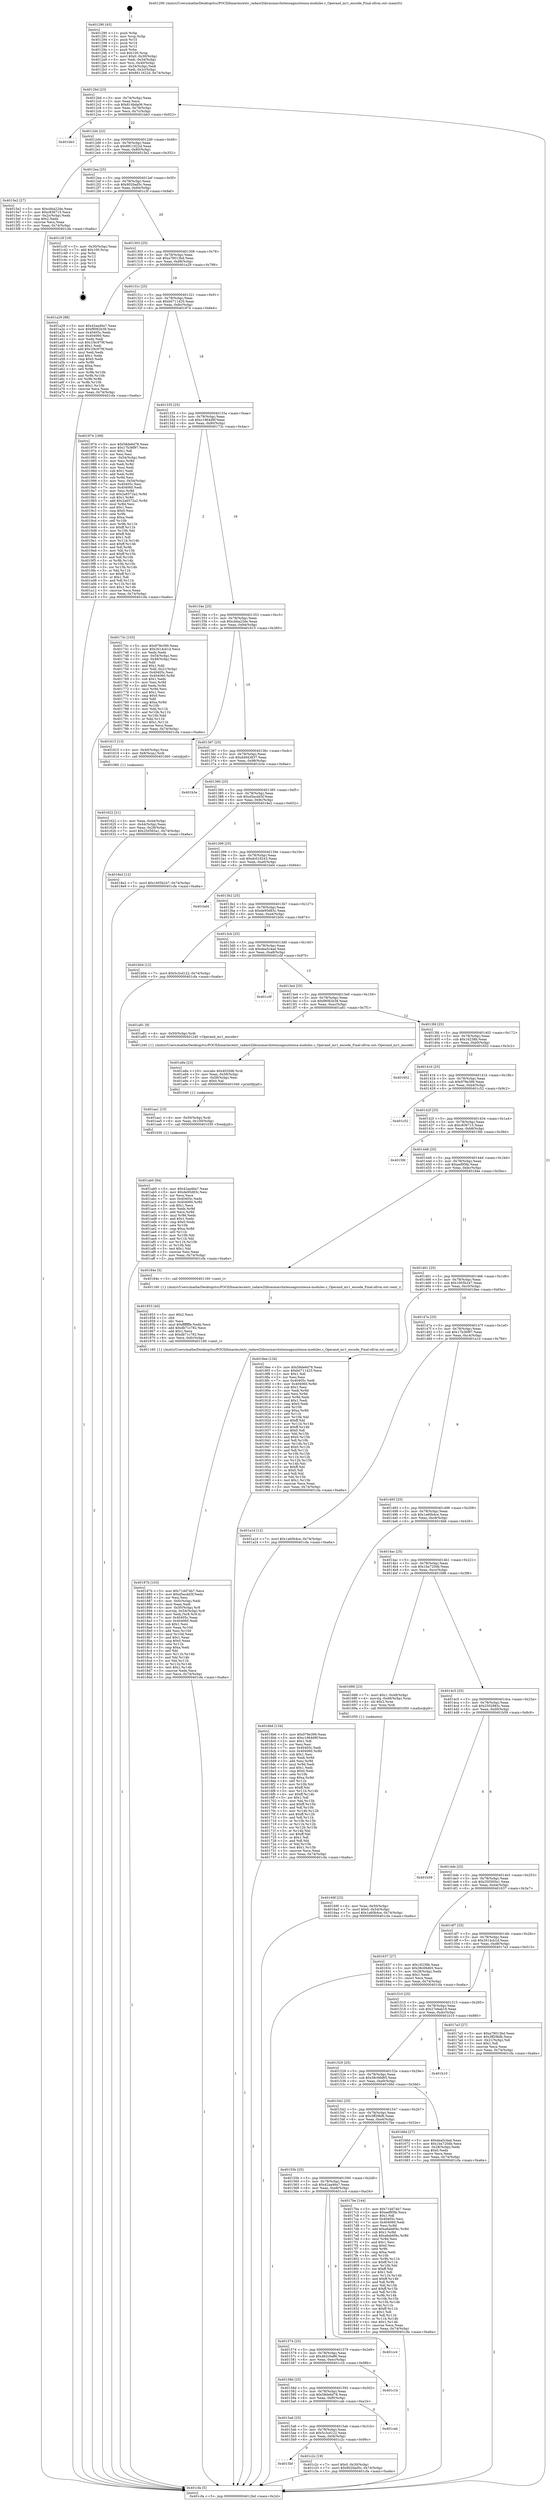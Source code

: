 digraph "0x401290" {
  label = "0x401290 (/mnt/c/Users/mathe/Desktop/tcc/POCII/binaries/extr_radare2librasmarchxtensagnuxtensa-modules.c_Operand_mr1_encode_Final-ollvm.out::main(0))"
  labelloc = "t"
  node[shape=record]

  Entry [label="",width=0.3,height=0.3,shape=circle,fillcolor=black,style=filled]
  "0x4012bd" [label="{
     0x4012bd [23]\l
     | [instrs]\l
     &nbsp;&nbsp;0x4012bd \<+3\>: mov -0x74(%rbp),%eax\l
     &nbsp;&nbsp;0x4012c0 \<+2\>: mov %eax,%ecx\l
     &nbsp;&nbsp;0x4012c2 \<+6\>: sub $0x814bda06,%ecx\l
     &nbsp;&nbsp;0x4012c8 \<+3\>: mov %eax,-0x78(%rbp)\l
     &nbsp;&nbsp;0x4012cb \<+3\>: mov %ecx,-0x7c(%rbp)\l
     &nbsp;&nbsp;0x4012ce \<+6\>: je 0000000000401bb3 \<main+0x923\>\l
  }"]
  "0x401bb3" [label="{
     0x401bb3\l
  }", style=dashed]
  "0x4012d4" [label="{
     0x4012d4 [22]\l
     | [instrs]\l
     &nbsp;&nbsp;0x4012d4 \<+5\>: jmp 00000000004012d9 \<main+0x49\>\l
     &nbsp;&nbsp;0x4012d9 \<+3\>: mov -0x78(%rbp),%eax\l
     &nbsp;&nbsp;0x4012dc \<+5\>: sub $0x8811622d,%eax\l
     &nbsp;&nbsp;0x4012e1 \<+3\>: mov %eax,-0x80(%rbp)\l
     &nbsp;&nbsp;0x4012e4 \<+6\>: je 00000000004015e2 \<main+0x352\>\l
  }"]
  Exit [label="",width=0.3,height=0.3,shape=circle,fillcolor=black,style=filled,peripheries=2]
  "0x4015e2" [label="{
     0x4015e2 [27]\l
     | [instrs]\l
     &nbsp;&nbsp;0x4015e2 \<+5\>: mov $0xcbba22de,%eax\l
     &nbsp;&nbsp;0x4015e7 \<+5\>: mov $0xc836715,%ecx\l
     &nbsp;&nbsp;0x4015ec \<+3\>: mov -0x2c(%rbp),%edx\l
     &nbsp;&nbsp;0x4015ef \<+3\>: cmp $0x2,%edx\l
     &nbsp;&nbsp;0x4015f2 \<+3\>: cmovne %ecx,%eax\l
     &nbsp;&nbsp;0x4015f5 \<+3\>: mov %eax,-0x74(%rbp)\l
     &nbsp;&nbsp;0x4015f8 \<+5\>: jmp 0000000000401cfa \<main+0xa6a\>\l
  }"]
  "0x4012ea" [label="{
     0x4012ea [25]\l
     | [instrs]\l
     &nbsp;&nbsp;0x4012ea \<+5\>: jmp 00000000004012ef \<main+0x5f\>\l
     &nbsp;&nbsp;0x4012ef \<+3\>: mov -0x78(%rbp),%eax\l
     &nbsp;&nbsp;0x4012f2 \<+5\>: sub $0x9020ad5c,%eax\l
     &nbsp;&nbsp;0x4012f7 \<+6\>: mov %eax,-0x84(%rbp)\l
     &nbsp;&nbsp;0x4012fd \<+6\>: je 0000000000401c3f \<main+0x9af\>\l
  }"]
  "0x401cfa" [label="{
     0x401cfa [5]\l
     | [instrs]\l
     &nbsp;&nbsp;0x401cfa \<+5\>: jmp 00000000004012bd \<main+0x2d\>\l
  }"]
  "0x401290" [label="{
     0x401290 [45]\l
     | [instrs]\l
     &nbsp;&nbsp;0x401290 \<+1\>: push %rbp\l
     &nbsp;&nbsp;0x401291 \<+3\>: mov %rsp,%rbp\l
     &nbsp;&nbsp;0x401294 \<+2\>: push %r15\l
     &nbsp;&nbsp;0x401296 \<+2\>: push %r14\l
     &nbsp;&nbsp;0x401298 \<+2\>: push %r12\l
     &nbsp;&nbsp;0x40129a \<+1\>: push %rbx\l
     &nbsp;&nbsp;0x40129b \<+7\>: sub $0x100,%rsp\l
     &nbsp;&nbsp;0x4012a2 \<+7\>: movl $0x0,-0x30(%rbp)\l
     &nbsp;&nbsp;0x4012a9 \<+3\>: mov %edi,-0x34(%rbp)\l
     &nbsp;&nbsp;0x4012ac \<+4\>: mov %rsi,-0x40(%rbp)\l
     &nbsp;&nbsp;0x4012b0 \<+3\>: mov -0x34(%rbp),%edi\l
     &nbsp;&nbsp;0x4012b3 \<+3\>: mov %edi,-0x2c(%rbp)\l
     &nbsp;&nbsp;0x4012b6 \<+7\>: movl $0x8811622d,-0x74(%rbp)\l
  }"]
  "0x4015bf" [label="{
     0x4015bf\l
  }", style=dashed]
  "0x401c3f" [label="{
     0x401c3f [19]\l
     | [instrs]\l
     &nbsp;&nbsp;0x401c3f \<+3\>: mov -0x30(%rbp),%eax\l
     &nbsp;&nbsp;0x401c42 \<+7\>: add $0x100,%rsp\l
     &nbsp;&nbsp;0x401c49 \<+1\>: pop %rbx\l
     &nbsp;&nbsp;0x401c4a \<+2\>: pop %r12\l
     &nbsp;&nbsp;0x401c4c \<+2\>: pop %r14\l
     &nbsp;&nbsp;0x401c4e \<+2\>: pop %r15\l
     &nbsp;&nbsp;0x401c50 \<+1\>: pop %rbp\l
     &nbsp;&nbsp;0x401c51 \<+1\>: ret\l
  }"]
  "0x401303" [label="{
     0x401303 [25]\l
     | [instrs]\l
     &nbsp;&nbsp;0x401303 \<+5\>: jmp 0000000000401308 \<main+0x78\>\l
     &nbsp;&nbsp;0x401308 \<+3\>: mov -0x78(%rbp),%eax\l
     &nbsp;&nbsp;0x40130b \<+5\>: sub $0xa79013bd,%eax\l
     &nbsp;&nbsp;0x401310 \<+6\>: mov %eax,-0x88(%rbp)\l
     &nbsp;&nbsp;0x401316 \<+6\>: je 0000000000401a29 \<main+0x799\>\l
  }"]
  "0x401c2c" [label="{
     0x401c2c [19]\l
     | [instrs]\l
     &nbsp;&nbsp;0x401c2c \<+7\>: movl $0x0,-0x30(%rbp)\l
     &nbsp;&nbsp;0x401c33 \<+7\>: movl $0x9020ad5c,-0x74(%rbp)\l
     &nbsp;&nbsp;0x401c3a \<+5\>: jmp 0000000000401cfa \<main+0xa6a\>\l
  }"]
  "0x401a29" [label="{
     0x401a29 [88]\l
     | [instrs]\l
     &nbsp;&nbsp;0x401a29 \<+5\>: mov $0x42aa46a7,%eax\l
     &nbsp;&nbsp;0x401a2e \<+5\>: mov $0xf9082b38,%ecx\l
     &nbsp;&nbsp;0x401a33 \<+7\>: mov 0x40405c,%edx\l
     &nbsp;&nbsp;0x401a3a \<+7\>: mov 0x404060,%esi\l
     &nbsp;&nbsp;0x401a41 \<+2\>: mov %edx,%edi\l
     &nbsp;&nbsp;0x401a43 \<+6\>: sub $0x1f4c979f,%edi\l
     &nbsp;&nbsp;0x401a49 \<+3\>: sub $0x1,%edi\l
     &nbsp;&nbsp;0x401a4c \<+6\>: add $0x1f4c979f,%edi\l
     &nbsp;&nbsp;0x401a52 \<+3\>: imul %edi,%edx\l
     &nbsp;&nbsp;0x401a55 \<+3\>: and $0x1,%edx\l
     &nbsp;&nbsp;0x401a58 \<+3\>: cmp $0x0,%edx\l
     &nbsp;&nbsp;0x401a5b \<+4\>: sete %r8b\l
     &nbsp;&nbsp;0x401a5f \<+3\>: cmp $0xa,%esi\l
     &nbsp;&nbsp;0x401a62 \<+4\>: setl %r9b\l
     &nbsp;&nbsp;0x401a66 \<+3\>: mov %r8b,%r10b\l
     &nbsp;&nbsp;0x401a69 \<+3\>: and %r9b,%r10b\l
     &nbsp;&nbsp;0x401a6c \<+3\>: xor %r9b,%r8b\l
     &nbsp;&nbsp;0x401a6f \<+3\>: or %r8b,%r10b\l
     &nbsp;&nbsp;0x401a72 \<+4\>: test $0x1,%r10b\l
     &nbsp;&nbsp;0x401a76 \<+3\>: cmovne %ecx,%eax\l
     &nbsp;&nbsp;0x401a79 \<+3\>: mov %eax,-0x74(%rbp)\l
     &nbsp;&nbsp;0x401a7c \<+5\>: jmp 0000000000401cfa \<main+0xa6a\>\l
  }"]
  "0x40131c" [label="{
     0x40131c [25]\l
     | [instrs]\l
     &nbsp;&nbsp;0x40131c \<+5\>: jmp 0000000000401321 \<main+0x91\>\l
     &nbsp;&nbsp;0x401321 \<+3\>: mov -0x78(%rbp),%eax\l
     &nbsp;&nbsp;0x401324 \<+5\>: sub $0xb0711425,%eax\l
     &nbsp;&nbsp;0x401329 \<+6\>: mov %eax,-0x8c(%rbp)\l
     &nbsp;&nbsp;0x40132f \<+6\>: je 0000000000401974 \<main+0x6e4\>\l
  }"]
  "0x4015a6" [label="{
     0x4015a6 [25]\l
     | [instrs]\l
     &nbsp;&nbsp;0x4015a6 \<+5\>: jmp 00000000004015ab \<main+0x31b\>\l
     &nbsp;&nbsp;0x4015ab \<+3\>: mov -0x78(%rbp),%eax\l
     &nbsp;&nbsp;0x4015ae \<+5\>: sub $0x5c3cd122,%eax\l
     &nbsp;&nbsp;0x4015b3 \<+6\>: mov %eax,-0xf4(%rbp)\l
     &nbsp;&nbsp;0x4015b9 \<+6\>: je 0000000000401c2c \<main+0x99c\>\l
  }"]
  "0x401974" [label="{
     0x401974 [169]\l
     | [instrs]\l
     &nbsp;&nbsp;0x401974 \<+5\>: mov $0x58de6d78,%eax\l
     &nbsp;&nbsp;0x401979 \<+5\>: mov $0x17b36f97,%ecx\l
     &nbsp;&nbsp;0x40197e \<+2\>: mov $0x1,%dl\l
     &nbsp;&nbsp;0x401980 \<+2\>: xor %esi,%esi\l
     &nbsp;&nbsp;0x401982 \<+3\>: mov -0x54(%rbp),%edi\l
     &nbsp;&nbsp;0x401985 \<+3\>: mov %esi,%r8d\l
     &nbsp;&nbsp;0x401988 \<+3\>: sub %edi,%r8d\l
     &nbsp;&nbsp;0x40198b \<+2\>: mov %esi,%edi\l
     &nbsp;&nbsp;0x40198d \<+3\>: sub $0x1,%edi\l
     &nbsp;&nbsp;0x401990 \<+3\>: add %edi,%r8d\l
     &nbsp;&nbsp;0x401993 \<+3\>: sub %r8d,%esi\l
     &nbsp;&nbsp;0x401996 \<+3\>: mov %esi,-0x54(%rbp)\l
     &nbsp;&nbsp;0x401999 \<+7\>: mov 0x40405c,%esi\l
     &nbsp;&nbsp;0x4019a0 \<+7\>: mov 0x404060,%edi\l
     &nbsp;&nbsp;0x4019a7 \<+3\>: mov %esi,%r8d\l
     &nbsp;&nbsp;0x4019aa \<+7\>: sub $0x2a6572a2,%r8d\l
     &nbsp;&nbsp;0x4019b1 \<+4\>: sub $0x1,%r8d\l
     &nbsp;&nbsp;0x4019b5 \<+7\>: add $0x2a6572a2,%r8d\l
     &nbsp;&nbsp;0x4019bc \<+4\>: imul %r8d,%esi\l
     &nbsp;&nbsp;0x4019c0 \<+3\>: and $0x1,%esi\l
     &nbsp;&nbsp;0x4019c3 \<+3\>: cmp $0x0,%esi\l
     &nbsp;&nbsp;0x4019c6 \<+4\>: sete %r9b\l
     &nbsp;&nbsp;0x4019ca \<+3\>: cmp $0xa,%edi\l
     &nbsp;&nbsp;0x4019cd \<+4\>: setl %r10b\l
     &nbsp;&nbsp;0x4019d1 \<+3\>: mov %r9b,%r11b\l
     &nbsp;&nbsp;0x4019d4 \<+4\>: xor $0xff,%r11b\l
     &nbsp;&nbsp;0x4019d8 \<+3\>: mov %r10b,%bl\l
     &nbsp;&nbsp;0x4019db \<+3\>: xor $0xff,%bl\l
     &nbsp;&nbsp;0x4019de \<+3\>: xor $0x1,%dl\l
     &nbsp;&nbsp;0x4019e1 \<+3\>: mov %r11b,%r14b\l
     &nbsp;&nbsp;0x4019e4 \<+4\>: and $0xff,%r14b\l
     &nbsp;&nbsp;0x4019e8 \<+3\>: and %dl,%r9b\l
     &nbsp;&nbsp;0x4019eb \<+3\>: mov %bl,%r15b\l
     &nbsp;&nbsp;0x4019ee \<+4\>: and $0xff,%r15b\l
     &nbsp;&nbsp;0x4019f2 \<+3\>: and %dl,%r10b\l
     &nbsp;&nbsp;0x4019f5 \<+3\>: or %r9b,%r14b\l
     &nbsp;&nbsp;0x4019f8 \<+3\>: or %r10b,%r15b\l
     &nbsp;&nbsp;0x4019fb \<+3\>: xor %r15b,%r14b\l
     &nbsp;&nbsp;0x4019fe \<+3\>: or %bl,%r11b\l
     &nbsp;&nbsp;0x401a01 \<+4\>: xor $0xff,%r11b\l
     &nbsp;&nbsp;0x401a05 \<+3\>: or $0x1,%dl\l
     &nbsp;&nbsp;0x401a08 \<+3\>: and %dl,%r11b\l
     &nbsp;&nbsp;0x401a0b \<+3\>: or %r11b,%r14b\l
     &nbsp;&nbsp;0x401a0e \<+4\>: test $0x1,%r14b\l
     &nbsp;&nbsp;0x401a12 \<+3\>: cmovne %ecx,%eax\l
     &nbsp;&nbsp;0x401a15 \<+3\>: mov %eax,-0x74(%rbp)\l
     &nbsp;&nbsp;0x401a18 \<+5\>: jmp 0000000000401cfa \<main+0xa6a\>\l
  }"]
  "0x401335" [label="{
     0x401335 [25]\l
     | [instrs]\l
     &nbsp;&nbsp;0x401335 \<+5\>: jmp 000000000040133a \<main+0xaa\>\l
     &nbsp;&nbsp;0x40133a \<+3\>: mov -0x78(%rbp),%eax\l
     &nbsp;&nbsp;0x40133d \<+5\>: sub $0xc1964d9f,%eax\l
     &nbsp;&nbsp;0x401342 \<+6\>: mov %eax,-0x90(%rbp)\l
     &nbsp;&nbsp;0x401348 \<+6\>: je 000000000040173c \<main+0x4ac\>\l
  }"]
  "0x401cab" [label="{
     0x401cab\l
  }", style=dashed]
  "0x40173c" [label="{
     0x40173c [103]\l
     | [instrs]\l
     &nbsp;&nbsp;0x40173c \<+5\>: mov $0x978e399,%eax\l
     &nbsp;&nbsp;0x401741 \<+5\>: mov $0x2614cb1d,%ecx\l
     &nbsp;&nbsp;0x401746 \<+2\>: xor %edx,%edx\l
     &nbsp;&nbsp;0x401748 \<+3\>: mov -0x54(%rbp),%esi\l
     &nbsp;&nbsp;0x40174b \<+3\>: cmp -0x48(%rbp),%esi\l
     &nbsp;&nbsp;0x40174e \<+4\>: setl %dil\l
     &nbsp;&nbsp;0x401752 \<+4\>: and $0x1,%dil\l
     &nbsp;&nbsp;0x401756 \<+4\>: mov %dil,-0x21(%rbp)\l
     &nbsp;&nbsp;0x40175a \<+7\>: mov 0x40405c,%esi\l
     &nbsp;&nbsp;0x401761 \<+8\>: mov 0x404060,%r8d\l
     &nbsp;&nbsp;0x401769 \<+3\>: sub $0x1,%edx\l
     &nbsp;&nbsp;0x40176c \<+3\>: mov %esi,%r9d\l
     &nbsp;&nbsp;0x40176f \<+3\>: add %edx,%r9d\l
     &nbsp;&nbsp;0x401772 \<+4\>: imul %r9d,%esi\l
     &nbsp;&nbsp;0x401776 \<+3\>: and $0x1,%esi\l
     &nbsp;&nbsp;0x401779 \<+3\>: cmp $0x0,%esi\l
     &nbsp;&nbsp;0x40177c \<+4\>: sete %dil\l
     &nbsp;&nbsp;0x401780 \<+4\>: cmp $0xa,%r8d\l
     &nbsp;&nbsp;0x401784 \<+4\>: setl %r10b\l
     &nbsp;&nbsp;0x401788 \<+3\>: mov %dil,%r11b\l
     &nbsp;&nbsp;0x40178b \<+3\>: and %r10b,%r11b\l
     &nbsp;&nbsp;0x40178e \<+3\>: xor %r10b,%dil\l
     &nbsp;&nbsp;0x401791 \<+3\>: or %dil,%r11b\l
     &nbsp;&nbsp;0x401794 \<+4\>: test $0x1,%r11b\l
     &nbsp;&nbsp;0x401798 \<+3\>: cmovne %ecx,%eax\l
     &nbsp;&nbsp;0x40179b \<+3\>: mov %eax,-0x74(%rbp)\l
     &nbsp;&nbsp;0x40179e \<+5\>: jmp 0000000000401cfa \<main+0xa6a\>\l
  }"]
  "0x40134e" [label="{
     0x40134e [25]\l
     | [instrs]\l
     &nbsp;&nbsp;0x40134e \<+5\>: jmp 0000000000401353 \<main+0xc3\>\l
     &nbsp;&nbsp;0x401353 \<+3\>: mov -0x78(%rbp),%eax\l
     &nbsp;&nbsp;0x401356 \<+5\>: sub $0xcbba22de,%eax\l
     &nbsp;&nbsp;0x40135b \<+6\>: mov %eax,-0x94(%rbp)\l
     &nbsp;&nbsp;0x401361 \<+6\>: je 0000000000401615 \<main+0x385\>\l
  }"]
  "0x40158d" [label="{
     0x40158d [25]\l
     | [instrs]\l
     &nbsp;&nbsp;0x40158d \<+5\>: jmp 0000000000401592 \<main+0x302\>\l
     &nbsp;&nbsp;0x401592 \<+3\>: mov -0x78(%rbp),%eax\l
     &nbsp;&nbsp;0x401595 \<+5\>: sub $0x58de6d78,%eax\l
     &nbsp;&nbsp;0x40159a \<+6\>: mov %eax,-0xf0(%rbp)\l
     &nbsp;&nbsp;0x4015a0 \<+6\>: je 0000000000401cab \<main+0xa1b\>\l
  }"]
  "0x401615" [label="{
     0x401615 [13]\l
     | [instrs]\l
     &nbsp;&nbsp;0x401615 \<+4\>: mov -0x40(%rbp),%rax\l
     &nbsp;&nbsp;0x401619 \<+4\>: mov 0x8(%rax),%rdi\l
     &nbsp;&nbsp;0x40161d \<+5\>: call 0000000000401060 \<atoi@plt\>\l
     | [calls]\l
     &nbsp;&nbsp;0x401060 \{1\} (unknown)\l
  }"]
  "0x401367" [label="{
     0x401367 [25]\l
     | [instrs]\l
     &nbsp;&nbsp;0x401367 \<+5\>: jmp 000000000040136c \<main+0xdc\>\l
     &nbsp;&nbsp;0x40136c \<+3\>: mov -0x78(%rbp),%eax\l
     &nbsp;&nbsp;0x40136f \<+5\>: sub $0xd4943837,%eax\l
     &nbsp;&nbsp;0x401374 \<+6\>: mov %eax,-0x98(%rbp)\l
     &nbsp;&nbsp;0x40137a \<+6\>: je 0000000000401b3e \<main+0x8ae\>\l
  }"]
  "0x401622" [label="{
     0x401622 [21]\l
     | [instrs]\l
     &nbsp;&nbsp;0x401622 \<+3\>: mov %eax,-0x44(%rbp)\l
     &nbsp;&nbsp;0x401625 \<+3\>: mov -0x44(%rbp),%eax\l
     &nbsp;&nbsp;0x401628 \<+3\>: mov %eax,-0x28(%rbp)\l
     &nbsp;&nbsp;0x40162b \<+7\>: movl $0x250565a1,-0x74(%rbp)\l
     &nbsp;&nbsp;0x401632 \<+5\>: jmp 0000000000401cfa \<main+0xa6a\>\l
  }"]
  "0x401c1b" [label="{
     0x401c1b\l
  }", style=dashed]
  "0x401b3e" [label="{
     0x401b3e\l
  }", style=dashed]
  "0x401380" [label="{
     0x401380 [25]\l
     | [instrs]\l
     &nbsp;&nbsp;0x401380 \<+5\>: jmp 0000000000401385 \<main+0xf5\>\l
     &nbsp;&nbsp;0x401385 \<+3\>: mov -0x78(%rbp),%eax\l
     &nbsp;&nbsp;0x401388 \<+5\>: sub $0xd5acdd3f,%eax\l
     &nbsp;&nbsp;0x40138d \<+6\>: mov %eax,-0x9c(%rbp)\l
     &nbsp;&nbsp;0x401393 \<+6\>: je 00000000004018e2 \<main+0x652\>\l
  }"]
  "0x401574" [label="{
     0x401574 [25]\l
     | [instrs]\l
     &nbsp;&nbsp;0x401574 \<+5\>: jmp 0000000000401579 \<main+0x2e9\>\l
     &nbsp;&nbsp;0x401579 \<+3\>: mov -0x78(%rbp),%eax\l
     &nbsp;&nbsp;0x40157c \<+5\>: sub $0x462c0a86,%eax\l
     &nbsp;&nbsp;0x401581 \<+6\>: mov %eax,-0xec(%rbp)\l
     &nbsp;&nbsp;0x401587 \<+6\>: je 0000000000401c1b \<main+0x98b\>\l
  }"]
  "0x4018e2" [label="{
     0x4018e2 [12]\l
     | [instrs]\l
     &nbsp;&nbsp;0x4018e2 \<+7\>: movl $0x1605b247,-0x74(%rbp)\l
     &nbsp;&nbsp;0x4018e9 \<+5\>: jmp 0000000000401cfa \<main+0xa6a\>\l
  }"]
  "0x401399" [label="{
     0x401399 [25]\l
     | [instrs]\l
     &nbsp;&nbsp;0x401399 \<+5\>: jmp 000000000040139e \<main+0x10e\>\l
     &nbsp;&nbsp;0x40139e \<+3\>: mov -0x78(%rbp),%eax\l
     &nbsp;&nbsp;0x4013a1 \<+5\>: sub $0xdc018243,%eax\l
     &nbsp;&nbsp;0x4013a6 \<+6\>: mov %eax,-0xa0(%rbp)\l
     &nbsp;&nbsp;0x4013ac \<+6\>: je 0000000000401bd4 \<main+0x944\>\l
  }"]
  "0x401cc4" [label="{
     0x401cc4\l
  }", style=dashed]
  "0x401bd4" [label="{
     0x401bd4\l
  }", style=dashed]
  "0x4013b2" [label="{
     0x4013b2 [25]\l
     | [instrs]\l
     &nbsp;&nbsp;0x4013b2 \<+5\>: jmp 00000000004013b7 \<main+0x127\>\l
     &nbsp;&nbsp;0x4013b7 \<+3\>: mov -0x78(%rbp),%eax\l
     &nbsp;&nbsp;0x4013ba \<+5\>: sub $0xde95d83c,%eax\l
     &nbsp;&nbsp;0x4013bf \<+6\>: mov %eax,-0xa4(%rbp)\l
     &nbsp;&nbsp;0x4013c5 \<+6\>: je 0000000000401b04 \<main+0x874\>\l
  }"]
  "0x401ab0" [label="{
     0x401ab0 [84]\l
     | [instrs]\l
     &nbsp;&nbsp;0x401ab0 \<+5\>: mov $0x42aa46a7,%eax\l
     &nbsp;&nbsp;0x401ab5 \<+5\>: mov $0xde95d83c,%esi\l
     &nbsp;&nbsp;0x401aba \<+2\>: xor %ecx,%ecx\l
     &nbsp;&nbsp;0x401abc \<+7\>: mov 0x40405c,%edx\l
     &nbsp;&nbsp;0x401ac3 \<+8\>: mov 0x404060,%r8d\l
     &nbsp;&nbsp;0x401acb \<+3\>: sub $0x1,%ecx\l
     &nbsp;&nbsp;0x401ace \<+3\>: mov %edx,%r9d\l
     &nbsp;&nbsp;0x401ad1 \<+3\>: add %ecx,%r9d\l
     &nbsp;&nbsp;0x401ad4 \<+4\>: imul %r9d,%edx\l
     &nbsp;&nbsp;0x401ad8 \<+3\>: and $0x1,%edx\l
     &nbsp;&nbsp;0x401adb \<+3\>: cmp $0x0,%edx\l
     &nbsp;&nbsp;0x401ade \<+4\>: sete %r10b\l
     &nbsp;&nbsp;0x401ae2 \<+4\>: cmp $0xa,%r8d\l
     &nbsp;&nbsp;0x401ae6 \<+4\>: setl %r11b\l
     &nbsp;&nbsp;0x401aea \<+3\>: mov %r10b,%bl\l
     &nbsp;&nbsp;0x401aed \<+3\>: and %r11b,%bl\l
     &nbsp;&nbsp;0x401af0 \<+3\>: xor %r11b,%r10b\l
     &nbsp;&nbsp;0x401af3 \<+3\>: or %r10b,%bl\l
     &nbsp;&nbsp;0x401af6 \<+3\>: test $0x1,%bl\l
     &nbsp;&nbsp;0x401af9 \<+3\>: cmovne %esi,%eax\l
     &nbsp;&nbsp;0x401afc \<+3\>: mov %eax,-0x74(%rbp)\l
     &nbsp;&nbsp;0x401aff \<+5\>: jmp 0000000000401cfa \<main+0xa6a\>\l
  }"]
  "0x401b04" [label="{
     0x401b04 [12]\l
     | [instrs]\l
     &nbsp;&nbsp;0x401b04 \<+7\>: movl $0x5c3cd122,-0x74(%rbp)\l
     &nbsp;&nbsp;0x401b0b \<+5\>: jmp 0000000000401cfa \<main+0xa6a\>\l
  }"]
  "0x4013cb" [label="{
     0x4013cb [25]\l
     | [instrs]\l
     &nbsp;&nbsp;0x4013cb \<+5\>: jmp 00000000004013d0 \<main+0x140\>\l
     &nbsp;&nbsp;0x4013d0 \<+3\>: mov -0x78(%rbp),%eax\l
     &nbsp;&nbsp;0x4013d3 \<+5\>: sub $0xdea5c4ad,%eax\l
     &nbsp;&nbsp;0x4013d8 \<+6\>: mov %eax,-0xa8(%rbp)\l
     &nbsp;&nbsp;0x4013de \<+6\>: je 0000000000401c0f \<main+0x97f\>\l
  }"]
  "0x401aa1" [label="{
     0x401aa1 [15]\l
     | [instrs]\l
     &nbsp;&nbsp;0x401aa1 \<+4\>: mov -0x50(%rbp),%rdi\l
     &nbsp;&nbsp;0x401aa5 \<+6\>: mov %eax,-0x100(%rbp)\l
     &nbsp;&nbsp;0x401aab \<+5\>: call 0000000000401030 \<free@plt\>\l
     | [calls]\l
     &nbsp;&nbsp;0x401030 \{1\} (unknown)\l
  }"]
  "0x401c0f" [label="{
     0x401c0f\l
  }", style=dashed]
  "0x4013e4" [label="{
     0x4013e4 [25]\l
     | [instrs]\l
     &nbsp;&nbsp;0x4013e4 \<+5\>: jmp 00000000004013e9 \<main+0x159\>\l
     &nbsp;&nbsp;0x4013e9 \<+3\>: mov -0x78(%rbp),%eax\l
     &nbsp;&nbsp;0x4013ec \<+5\>: sub $0xf9082b38,%eax\l
     &nbsp;&nbsp;0x4013f1 \<+6\>: mov %eax,-0xac(%rbp)\l
     &nbsp;&nbsp;0x4013f7 \<+6\>: je 0000000000401a81 \<main+0x7f1\>\l
  }"]
  "0x401a8a" [label="{
     0x401a8a [23]\l
     | [instrs]\l
     &nbsp;&nbsp;0x401a8a \<+10\>: movabs $0x4020d6,%rdi\l
     &nbsp;&nbsp;0x401a94 \<+3\>: mov %eax,-0x58(%rbp)\l
     &nbsp;&nbsp;0x401a97 \<+3\>: mov -0x58(%rbp),%esi\l
     &nbsp;&nbsp;0x401a9a \<+2\>: mov $0x0,%al\l
     &nbsp;&nbsp;0x401a9c \<+5\>: call 0000000000401040 \<printf@plt\>\l
     | [calls]\l
     &nbsp;&nbsp;0x401040 \{1\} (unknown)\l
  }"]
  "0x401a81" [label="{
     0x401a81 [9]\l
     | [instrs]\l
     &nbsp;&nbsp;0x401a81 \<+4\>: mov -0x50(%rbp),%rdi\l
     &nbsp;&nbsp;0x401a85 \<+5\>: call 0000000000401240 \<Operand_mr1_encode\>\l
     | [calls]\l
     &nbsp;&nbsp;0x401240 \{1\} (/mnt/c/Users/mathe/Desktop/tcc/POCII/binaries/extr_radare2librasmarchxtensagnuxtensa-modules.c_Operand_mr1_encode_Final-ollvm.out::Operand_mr1_encode)\l
  }"]
  "0x4013fd" [label="{
     0x4013fd [25]\l
     | [instrs]\l
     &nbsp;&nbsp;0x4013fd \<+5\>: jmp 0000000000401402 \<main+0x172\>\l
     &nbsp;&nbsp;0x401402 \<+3\>: mov -0x78(%rbp),%eax\l
     &nbsp;&nbsp;0x401405 \<+5\>: sub $0x16238b,%eax\l
     &nbsp;&nbsp;0x40140a \<+6\>: mov %eax,-0xb0(%rbp)\l
     &nbsp;&nbsp;0x401410 \<+6\>: je 0000000000401652 \<main+0x3c2\>\l
  }"]
  "0x40187b" [label="{
     0x40187b [103]\l
     | [instrs]\l
     &nbsp;&nbsp;0x40187b \<+5\>: mov $0x71dd74b7,%ecx\l
     &nbsp;&nbsp;0x401880 \<+5\>: mov $0xd5acdd3f,%edx\l
     &nbsp;&nbsp;0x401885 \<+2\>: xor %esi,%esi\l
     &nbsp;&nbsp;0x401887 \<+6\>: mov -0xfc(%rbp),%edi\l
     &nbsp;&nbsp;0x40188d \<+3\>: imul %eax,%edi\l
     &nbsp;&nbsp;0x401890 \<+4\>: mov -0x50(%rbp),%r8\l
     &nbsp;&nbsp;0x401894 \<+4\>: movslq -0x54(%rbp),%r9\l
     &nbsp;&nbsp;0x401898 \<+4\>: mov %edi,(%r8,%r9,4)\l
     &nbsp;&nbsp;0x40189c \<+7\>: mov 0x40405c,%eax\l
     &nbsp;&nbsp;0x4018a3 \<+7\>: mov 0x404060,%edi\l
     &nbsp;&nbsp;0x4018aa \<+3\>: sub $0x1,%esi\l
     &nbsp;&nbsp;0x4018ad \<+3\>: mov %eax,%r10d\l
     &nbsp;&nbsp;0x4018b0 \<+3\>: add %esi,%r10d\l
     &nbsp;&nbsp;0x4018b3 \<+4\>: imul %r10d,%eax\l
     &nbsp;&nbsp;0x4018b7 \<+3\>: and $0x1,%eax\l
     &nbsp;&nbsp;0x4018ba \<+3\>: cmp $0x0,%eax\l
     &nbsp;&nbsp;0x4018bd \<+4\>: sete %r11b\l
     &nbsp;&nbsp;0x4018c1 \<+3\>: cmp $0xa,%edi\l
     &nbsp;&nbsp;0x4018c4 \<+3\>: setl %bl\l
     &nbsp;&nbsp;0x4018c7 \<+3\>: mov %r11b,%r14b\l
     &nbsp;&nbsp;0x4018ca \<+3\>: and %bl,%r14b\l
     &nbsp;&nbsp;0x4018cd \<+3\>: xor %bl,%r11b\l
     &nbsp;&nbsp;0x4018d0 \<+3\>: or %r11b,%r14b\l
     &nbsp;&nbsp;0x4018d3 \<+4\>: test $0x1,%r14b\l
     &nbsp;&nbsp;0x4018d7 \<+3\>: cmovne %edx,%ecx\l
     &nbsp;&nbsp;0x4018da \<+3\>: mov %ecx,-0x74(%rbp)\l
     &nbsp;&nbsp;0x4018dd \<+5\>: jmp 0000000000401cfa \<main+0xa6a\>\l
  }"]
  "0x401652" [label="{
     0x401652\l
  }", style=dashed]
  "0x401416" [label="{
     0x401416 [25]\l
     | [instrs]\l
     &nbsp;&nbsp;0x401416 \<+5\>: jmp 000000000040141b \<main+0x18b\>\l
     &nbsp;&nbsp;0x40141b \<+3\>: mov -0x78(%rbp),%eax\l
     &nbsp;&nbsp;0x40141e \<+5\>: sub $0x978e399,%eax\l
     &nbsp;&nbsp;0x401423 \<+6\>: mov %eax,-0xb4(%rbp)\l
     &nbsp;&nbsp;0x401429 \<+6\>: je 0000000000401c52 \<main+0x9c2\>\l
  }"]
  "0x401853" [label="{
     0x401853 [40]\l
     | [instrs]\l
     &nbsp;&nbsp;0x401853 \<+5\>: mov $0x2,%ecx\l
     &nbsp;&nbsp;0x401858 \<+1\>: cltd\l
     &nbsp;&nbsp;0x401859 \<+2\>: idiv %ecx\l
     &nbsp;&nbsp;0x40185b \<+6\>: imul $0xfffffffe,%edx,%ecx\l
     &nbsp;&nbsp;0x401861 \<+6\>: add $0xdb71c782,%ecx\l
     &nbsp;&nbsp;0x401867 \<+3\>: add $0x1,%ecx\l
     &nbsp;&nbsp;0x40186a \<+6\>: sub $0xdb71c782,%ecx\l
     &nbsp;&nbsp;0x401870 \<+6\>: mov %ecx,-0xfc(%rbp)\l
     &nbsp;&nbsp;0x401876 \<+5\>: call 0000000000401160 \<next_i\>\l
     | [calls]\l
     &nbsp;&nbsp;0x401160 \{1\} (/mnt/c/Users/mathe/Desktop/tcc/POCII/binaries/extr_radare2librasmarchxtensagnuxtensa-modules.c_Operand_mr1_encode_Final-ollvm.out::next_i)\l
  }"]
  "0x401c52" [label="{
     0x401c52\l
  }", style=dashed]
  "0x40142f" [label="{
     0x40142f [25]\l
     | [instrs]\l
     &nbsp;&nbsp;0x40142f \<+5\>: jmp 0000000000401434 \<main+0x1a4\>\l
     &nbsp;&nbsp;0x401434 \<+3\>: mov -0x78(%rbp),%eax\l
     &nbsp;&nbsp;0x401437 \<+5\>: sub $0xc836715,%eax\l
     &nbsp;&nbsp;0x40143c \<+6\>: mov %eax,-0xb8(%rbp)\l
     &nbsp;&nbsp;0x401442 \<+6\>: je 00000000004015fd \<main+0x36d\>\l
  }"]
  "0x40155b" [label="{
     0x40155b [25]\l
     | [instrs]\l
     &nbsp;&nbsp;0x40155b \<+5\>: jmp 0000000000401560 \<main+0x2d0\>\l
     &nbsp;&nbsp;0x401560 \<+3\>: mov -0x78(%rbp),%eax\l
     &nbsp;&nbsp;0x401563 \<+5\>: sub $0x42aa46a7,%eax\l
     &nbsp;&nbsp;0x401568 \<+6\>: mov %eax,-0xe8(%rbp)\l
     &nbsp;&nbsp;0x40156e \<+6\>: je 0000000000401cc4 \<main+0xa34\>\l
  }"]
  "0x4015fd" [label="{
     0x4015fd\l
  }", style=dashed]
  "0x401448" [label="{
     0x401448 [25]\l
     | [instrs]\l
     &nbsp;&nbsp;0x401448 \<+5\>: jmp 000000000040144d \<main+0x1bd\>\l
     &nbsp;&nbsp;0x40144d \<+3\>: mov -0x78(%rbp),%eax\l
     &nbsp;&nbsp;0x401450 \<+5\>: sub $0xeef95fe,%eax\l
     &nbsp;&nbsp;0x401455 \<+6\>: mov %eax,-0xbc(%rbp)\l
     &nbsp;&nbsp;0x40145b \<+6\>: je 000000000040184e \<main+0x5be\>\l
  }"]
  "0x4017be" [label="{
     0x4017be [144]\l
     | [instrs]\l
     &nbsp;&nbsp;0x4017be \<+5\>: mov $0x71dd74b7,%eax\l
     &nbsp;&nbsp;0x4017c3 \<+5\>: mov $0xeef95fe,%ecx\l
     &nbsp;&nbsp;0x4017c8 \<+2\>: mov $0x1,%dl\l
     &nbsp;&nbsp;0x4017ca \<+7\>: mov 0x40405c,%esi\l
     &nbsp;&nbsp;0x4017d1 \<+7\>: mov 0x404060,%edi\l
     &nbsp;&nbsp;0x4017d8 \<+3\>: mov %esi,%r8d\l
     &nbsp;&nbsp;0x4017db \<+7\>: add $0xa6ab6f4c,%r8d\l
     &nbsp;&nbsp;0x4017e2 \<+4\>: sub $0x1,%r8d\l
     &nbsp;&nbsp;0x4017e6 \<+7\>: sub $0xa6ab6f4c,%r8d\l
     &nbsp;&nbsp;0x4017ed \<+4\>: imul %r8d,%esi\l
     &nbsp;&nbsp;0x4017f1 \<+3\>: and $0x1,%esi\l
     &nbsp;&nbsp;0x4017f4 \<+3\>: cmp $0x0,%esi\l
     &nbsp;&nbsp;0x4017f7 \<+4\>: sete %r9b\l
     &nbsp;&nbsp;0x4017fb \<+3\>: cmp $0xa,%edi\l
     &nbsp;&nbsp;0x4017fe \<+4\>: setl %r10b\l
     &nbsp;&nbsp;0x401802 \<+3\>: mov %r9b,%r11b\l
     &nbsp;&nbsp;0x401805 \<+4\>: xor $0xff,%r11b\l
     &nbsp;&nbsp;0x401809 \<+3\>: mov %r10b,%bl\l
     &nbsp;&nbsp;0x40180c \<+3\>: xor $0xff,%bl\l
     &nbsp;&nbsp;0x40180f \<+3\>: xor $0x1,%dl\l
     &nbsp;&nbsp;0x401812 \<+3\>: mov %r11b,%r14b\l
     &nbsp;&nbsp;0x401815 \<+4\>: and $0xff,%r14b\l
     &nbsp;&nbsp;0x401819 \<+3\>: and %dl,%r9b\l
     &nbsp;&nbsp;0x40181c \<+3\>: mov %bl,%r15b\l
     &nbsp;&nbsp;0x40181f \<+4\>: and $0xff,%r15b\l
     &nbsp;&nbsp;0x401823 \<+3\>: and %dl,%r10b\l
     &nbsp;&nbsp;0x401826 \<+3\>: or %r9b,%r14b\l
     &nbsp;&nbsp;0x401829 \<+3\>: or %r10b,%r15b\l
     &nbsp;&nbsp;0x40182c \<+3\>: xor %r15b,%r14b\l
     &nbsp;&nbsp;0x40182f \<+3\>: or %bl,%r11b\l
     &nbsp;&nbsp;0x401832 \<+4\>: xor $0xff,%r11b\l
     &nbsp;&nbsp;0x401836 \<+3\>: or $0x1,%dl\l
     &nbsp;&nbsp;0x401839 \<+3\>: and %dl,%r11b\l
     &nbsp;&nbsp;0x40183c \<+3\>: or %r11b,%r14b\l
     &nbsp;&nbsp;0x40183f \<+4\>: test $0x1,%r14b\l
     &nbsp;&nbsp;0x401843 \<+3\>: cmovne %ecx,%eax\l
     &nbsp;&nbsp;0x401846 \<+3\>: mov %eax,-0x74(%rbp)\l
     &nbsp;&nbsp;0x401849 \<+5\>: jmp 0000000000401cfa \<main+0xa6a\>\l
  }"]
  "0x40184e" [label="{
     0x40184e [5]\l
     | [instrs]\l
     &nbsp;&nbsp;0x40184e \<+5\>: call 0000000000401160 \<next_i\>\l
     | [calls]\l
     &nbsp;&nbsp;0x401160 \{1\} (/mnt/c/Users/mathe/Desktop/tcc/POCII/binaries/extr_radare2librasmarchxtensagnuxtensa-modules.c_Operand_mr1_encode_Final-ollvm.out::next_i)\l
  }"]
  "0x401461" [label="{
     0x401461 [25]\l
     | [instrs]\l
     &nbsp;&nbsp;0x401461 \<+5\>: jmp 0000000000401466 \<main+0x1d6\>\l
     &nbsp;&nbsp;0x401466 \<+3\>: mov -0x78(%rbp),%eax\l
     &nbsp;&nbsp;0x401469 \<+5\>: sub $0x1605b247,%eax\l
     &nbsp;&nbsp;0x40146e \<+6\>: mov %eax,-0xc0(%rbp)\l
     &nbsp;&nbsp;0x401474 \<+6\>: je 00000000004018ee \<main+0x65e\>\l
  }"]
  "0x40169f" [label="{
     0x40169f [23]\l
     | [instrs]\l
     &nbsp;&nbsp;0x40169f \<+4\>: mov %rax,-0x50(%rbp)\l
     &nbsp;&nbsp;0x4016a3 \<+7\>: movl $0x0,-0x54(%rbp)\l
     &nbsp;&nbsp;0x4016aa \<+7\>: movl $0x1a60b4ce,-0x74(%rbp)\l
     &nbsp;&nbsp;0x4016b1 \<+5\>: jmp 0000000000401cfa \<main+0xa6a\>\l
  }"]
  "0x4018ee" [label="{
     0x4018ee [134]\l
     | [instrs]\l
     &nbsp;&nbsp;0x4018ee \<+5\>: mov $0x58de6d78,%eax\l
     &nbsp;&nbsp;0x4018f3 \<+5\>: mov $0xb0711425,%ecx\l
     &nbsp;&nbsp;0x4018f8 \<+2\>: mov $0x1,%dl\l
     &nbsp;&nbsp;0x4018fa \<+2\>: xor %esi,%esi\l
     &nbsp;&nbsp;0x4018fc \<+7\>: mov 0x40405c,%edi\l
     &nbsp;&nbsp;0x401903 \<+8\>: mov 0x404060,%r8d\l
     &nbsp;&nbsp;0x40190b \<+3\>: sub $0x1,%esi\l
     &nbsp;&nbsp;0x40190e \<+3\>: mov %edi,%r9d\l
     &nbsp;&nbsp;0x401911 \<+3\>: add %esi,%r9d\l
     &nbsp;&nbsp;0x401914 \<+4\>: imul %r9d,%edi\l
     &nbsp;&nbsp;0x401918 \<+3\>: and $0x1,%edi\l
     &nbsp;&nbsp;0x40191b \<+3\>: cmp $0x0,%edi\l
     &nbsp;&nbsp;0x40191e \<+4\>: sete %r10b\l
     &nbsp;&nbsp;0x401922 \<+4\>: cmp $0xa,%r8d\l
     &nbsp;&nbsp;0x401926 \<+4\>: setl %r11b\l
     &nbsp;&nbsp;0x40192a \<+3\>: mov %r10b,%bl\l
     &nbsp;&nbsp;0x40192d \<+3\>: xor $0xff,%bl\l
     &nbsp;&nbsp;0x401930 \<+3\>: mov %r11b,%r14b\l
     &nbsp;&nbsp;0x401933 \<+4\>: xor $0xff,%r14b\l
     &nbsp;&nbsp;0x401937 \<+3\>: xor $0x0,%dl\l
     &nbsp;&nbsp;0x40193a \<+3\>: mov %bl,%r15b\l
     &nbsp;&nbsp;0x40193d \<+4\>: and $0x0,%r15b\l
     &nbsp;&nbsp;0x401941 \<+3\>: and %dl,%r10b\l
     &nbsp;&nbsp;0x401944 \<+3\>: mov %r14b,%r12b\l
     &nbsp;&nbsp;0x401947 \<+4\>: and $0x0,%r12b\l
     &nbsp;&nbsp;0x40194b \<+3\>: and %dl,%r11b\l
     &nbsp;&nbsp;0x40194e \<+3\>: or %r10b,%r15b\l
     &nbsp;&nbsp;0x401951 \<+3\>: or %r11b,%r12b\l
     &nbsp;&nbsp;0x401954 \<+3\>: xor %r12b,%r15b\l
     &nbsp;&nbsp;0x401957 \<+3\>: or %r14b,%bl\l
     &nbsp;&nbsp;0x40195a \<+3\>: xor $0xff,%bl\l
     &nbsp;&nbsp;0x40195d \<+3\>: or $0x0,%dl\l
     &nbsp;&nbsp;0x401960 \<+2\>: and %dl,%bl\l
     &nbsp;&nbsp;0x401962 \<+3\>: or %bl,%r15b\l
     &nbsp;&nbsp;0x401965 \<+4\>: test $0x1,%r15b\l
     &nbsp;&nbsp;0x401969 \<+3\>: cmovne %ecx,%eax\l
     &nbsp;&nbsp;0x40196c \<+3\>: mov %eax,-0x74(%rbp)\l
     &nbsp;&nbsp;0x40196f \<+5\>: jmp 0000000000401cfa \<main+0xa6a\>\l
  }"]
  "0x40147a" [label="{
     0x40147a [25]\l
     | [instrs]\l
     &nbsp;&nbsp;0x40147a \<+5\>: jmp 000000000040147f \<main+0x1ef\>\l
     &nbsp;&nbsp;0x40147f \<+3\>: mov -0x78(%rbp),%eax\l
     &nbsp;&nbsp;0x401482 \<+5\>: sub $0x17b36f97,%eax\l
     &nbsp;&nbsp;0x401487 \<+6\>: mov %eax,-0xc4(%rbp)\l
     &nbsp;&nbsp;0x40148d \<+6\>: je 0000000000401a1d \<main+0x78d\>\l
  }"]
  "0x401542" [label="{
     0x401542 [25]\l
     | [instrs]\l
     &nbsp;&nbsp;0x401542 \<+5\>: jmp 0000000000401547 \<main+0x2b7\>\l
     &nbsp;&nbsp;0x401547 \<+3\>: mov -0x78(%rbp),%eax\l
     &nbsp;&nbsp;0x40154a \<+5\>: sub $0x3ff29bfb,%eax\l
     &nbsp;&nbsp;0x40154f \<+6\>: mov %eax,-0xe4(%rbp)\l
     &nbsp;&nbsp;0x401555 \<+6\>: je 00000000004017be \<main+0x52e\>\l
  }"]
  "0x401a1d" [label="{
     0x401a1d [12]\l
     | [instrs]\l
     &nbsp;&nbsp;0x401a1d \<+7\>: movl $0x1a60b4ce,-0x74(%rbp)\l
     &nbsp;&nbsp;0x401a24 \<+5\>: jmp 0000000000401cfa \<main+0xa6a\>\l
  }"]
  "0x401493" [label="{
     0x401493 [25]\l
     | [instrs]\l
     &nbsp;&nbsp;0x401493 \<+5\>: jmp 0000000000401498 \<main+0x208\>\l
     &nbsp;&nbsp;0x401498 \<+3\>: mov -0x78(%rbp),%eax\l
     &nbsp;&nbsp;0x40149b \<+5\>: sub $0x1a60b4ce,%eax\l
     &nbsp;&nbsp;0x4014a0 \<+6\>: mov %eax,-0xc8(%rbp)\l
     &nbsp;&nbsp;0x4014a6 \<+6\>: je 00000000004016b6 \<main+0x426\>\l
  }"]
  "0x40166d" [label="{
     0x40166d [27]\l
     | [instrs]\l
     &nbsp;&nbsp;0x40166d \<+5\>: mov $0xdea5c4ad,%eax\l
     &nbsp;&nbsp;0x401672 \<+5\>: mov $0x1ba720db,%ecx\l
     &nbsp;&nbsp;0x401677 \<+3\>: mov -0x28(%rbp),%edx\l
     &nbsp;&nbsp;0x40167a \<+3\>: cmp $0x0,%edx\l
     &nbsp;&nbsp;0x40167d \<+3\>: cmove %ecx,%eax\l
     &nbsp;&nbsp;0x401680 \<+3\>: mov %eax,-0x74(%rbp)\l
     &nbsp;&nbsp;0x401683 \<+5\>: jmp 0000000000401cfa \<main+0xa6a\>\l
  }"]
  "0x4016b6" [label="{
     0x4016b6 [134]\l
     | [instrs]\l
     &nbsp;&nbsp;0x4016b6 \<+5\>: mov $0x978e399,%eax\l
     &nbsp;&nbsp;0x4016bb \<+5\>: mov $0xc1964d9f,%ecx\l
     &nbsp;&nbsp;0x4016c0 \<+2\>: mov $0x1,%dl\l
     &nbsp;&nbsp;0x4016c2 \<+2\>: xor %esi,%esi\l
     &nbsp;&nbsp;0x4016c4 \<+7\>: mov 0x40405c,%edi\l
     &nbsp;&nbsp;0x4016cb \<+8\>: mov 0x404060,%r8d\l
     &nbsp;&nbsp;0x4016d3 \<+3\>: sub $0x1,%esi\l
     &nbsp;&nbsp;0x4016d6 \<+3\>: mov %edi,%r9d\l
     &nbsp;&nbsp;0x4016d9 \<+3\>: add %esi,%r9d\l
     &nbsp;&nbsp;0x4016dc \<+4\>: imul %r9d,%edi\l
     &nbsp;&nbsp;0x4016e0 \<+3\>: and $0x1,%edi\l
     &nbsp;&nbsp;0x4016e3 \<+3\>: cmp $0x0,%edi\l
     &nbsp;&nbsp;0x4016e6 \<+4\>: sete %r10b\l
     &nbsp;&nbsp;0x4016ea \<+4\>: cmp $0xa,%r8d\l
     &nbsp;&nbsp;0x4016ee \<+4\>: setl %r11b\l
     &nbsp;&nbsp;0x4016f2 \<+3\>: mov %r10b,%bl\l
     &nbsp;&nbsp;0x4016f5 \<+3\>: xor $0xff,%bl\l
     &nbsp;&nbsp;0x4016f8 \<+3\>: mov %r11b,%r14b\l
     &nbsp;&nbsp;0x4016fb \<+4\>: xor $0xff,%r14b\l
     &nbsp;&nbsp;0x4016ff \<+3\>: xor $0x1,%dl\l
     &nbsp;&nbsp;0x401702 \<+3\>: mov %bl,%r15b\l
     &nbsp;&nbsp;0x401705 \<+4\>: and $0xff,%r15b\l
     &nbsp;&nbsp;0x401709 \<+3\>: and %dl,%r10b\l
     &nbsp;&nbsp;0x40170c \<+3\>: mov %r14b,%r12b\l
     &nbsp;&nbsp;0x40170f \<+4\>: and $0xff,%r12b\l
     &nbsp;&nbsp;0x401713 \<+3\>: and %dl,%r11b\l
     &nbsp;&nbsp;0x401716 \<+3\>: or %r10b,%r15b\l
     &nbsp;&nbsp;0x401719 \<+3\>: or %r11b,%r12b\l
     &nbsp;&nbsp;0x40171c \<+3\>: xor %r12b,%r15b\l
     &nbsp;&nbsp;0x40171f \<+3\>: or %r14b,%bl\l
     &nbsp;&nbsp;0x401722 \<+3\>: xor $0xff,%bl\l
     &nbsp;&nbsp;0x401725 \<+3\>: or $0x1,%dl\l
     &nbsp;&nbsp;0x401728 \<+2\>: and %dl,%bl\l
     &nbsp;&nbsp;0x40172a \<+3\>: or %bl,%r15b\l
     &nbsp;&nbsp;0x40172d \<+4\>: test $0x1,%r15b\l
     &nbsp;&nbsp;0x401731 \<+3\>: cmovne %ecx,%eax\l
     &nbsp;&nbsp;0x401734 \<+3\>: mov %eax,-0x74(%rbp)\l
     &nbsp;&nbsp;0x401737 \<+5\>: jmp 0000000000401cfa \<main+0xa6a\>\l
  }"]
  "0x4014ac" [label="{
     0x4014ac [25]\l
     | [instrs]\l
     &nbsp;&nbsp;0x4014ac \<+5\>: jmp 00000000004014b1 \<main+0x221\>\l
     &nbsp;&nbsp;0x4014b1 \<+3\>: mov -0x78(%rbp),%eax\l
     &nbsp;&nbsp;0x4014b4 \<+5\>: sub $0x1ba720db,%eax\l
     &nbsp;&nbsp;0x4014b9 \<+6\>: mov %eax,-0xcc(%rbp)\l
     &nbsp;&nbsp;0x4014bf \<+6\>: je 0000000000401688 \<main+0x3f8\>\l
  }"]
  "0x401529" [label="{
     0x401529 [25]\l
     | [instrs]\l
     &nbsp;&nbsp;0x401529 \<+5\>: jmp 000000000040152e \<main+0x29e\>\l
     &nbsp;&nbsp;0x40152e \<+3\>: mov -0x78(%rbp),%eax\l
     &nbsp;&nbsp;0x401531 \<+5\>: sub $0x38c06d65,%eax\l
     &nbsp;&nbsp;0x401536 \<+6\>: mov %eax,-0xe0(%rbp)\l
     &nbsp;&nbsp;0x40153c \<+6\>: je 000000000040166d \<main+0x3dd\>\l
  }"]
  "0x401688" [label="{
     0x401688 [23]\l
     | [instrs]\l
     &nbsp;&nbsp;0x401688 \<+7\>: movl $0x1,-0x48(%rbp)\l
     &nbsp;&nbsp;0x40168f \<+4\>: movslq -0x48(%rbp),%rax\l
     &nbsp;&nbsp;0x401693 \<+4\>: shl $0x2,%rax\l
     &nbsp;&nbsp;0x401697 \<+3\>: mov %rax,%rdi\l
     &nbsp;&nbsp;0x40169a \<+5\>: call 0000000000401050 \<malloc@plt\>\l
     | [calls]\l
     &nbsp;&nbsp;0x401050 \{1\} (unknown)\l
  }"]
  "0x4014c5" [label="{
     0x4014c5 [25]\l
     | [instrs]\l
     &nbsp;&nbsp;0x4014c5 \<+5\>: jmp 00000000004014ca \<main+0x23a\>\l
     &nbsp;&nbsp;0x4014ca \<+3\>: mov -0x78(%rbp),%eax\l
     &nbsp;&nbsp;0x4014cd \<+5\>: sub $0x2502983c,%eax\l
     &nbsp;&nbsp;0x4014d2 \<+6\>: mov %eax,-0xd0(%rbp)\l
     &nbsp;&nbsp;0x4014d8 \<+6\>: je 0000000000401b59 \<main+0x8c9\>\l
  }"]
  "0x401b10" [label="{
     0x401b10\l
  }", style=dashed]
  "0x401b59" [label="{
     0x401b59\l
  }", style=dashed]
  "0x4014de" [label="{
     0x4014de [25]\l
     | [instrs]\l
     &nbsp;&nbsp;0x4014de \<+5\>: jmp 00000000004014e3 \<main+0x253\>\l
     &nbsp;&nbsp;0x4014e3 \<+3\>: mov -0x78(%rbp),%eax\l
     &nbsp;&nbsp;0x4014e6 \<+5\>: sub $0x250565a1,%eax\l
     &nbsp;&nbsp;0x4014eb \<+6\>: mov %eax,-0xd4(%rbp)\l
     &nbsp;&nbsp;0x4014f1 \<+6\>: je 0000000000401637 \<main+0x3a7\>\l
  }"]
  "0x401510" [label="{
     0x401510 [25]\l
     | [instrs]\l
     &nbsp;&nbsp;0x401510 \<+5\>: jmp 0000000000401515 \<main+0x285\>\l
     &nbsp;&nbsp;0x401515 \<+3\>: mov -0x78(%rbp),%eax\l
     &nbsp;&nbsp;0x401518 \<+5\>: sub $0x27e6ab18,%eax\l
     &nbsp;&nbsp;0x40151d \<+6\>: mov %eax,-0xdc(%rbp)\l
     &nbsp;&nbsp;0x401523 \<+6\>: je 0000000000401b10 \<main+0x880\>\l
  }"]
  "0x401637" [label="{
     0x401637 [27]\l
     | [instrs]\l
     &nbsp;&nbsp;0x401637 \<+5\>: mov $0x16238b,%eax\l
     &nbsp;&nbsp;0x40163c \<+5\>: mov $0x38c06d65,%ecx\l
     &nbsp;&nbsp;0x401641 \<+3\>: mov -0x28(%rbp),%edx\l
     &nbsp;&nbsp;0x401644 \<+3\>: cmp $0x1,%edx\l
     &nbsp;&nbsp;0x401647 \<+3\>: cmovl %ecx,%eax\l
     &nbsp;&nbsp;0x40164a \<+3\>: mov %eax,-0x74(%rbp)\l
     &nbsp;&nbsp;0x40164d \<+5\>: jmp 0000000000401cfa \<main+0xa6a\>\l
  }"]
  "0x4014f7" [label="{
     0x4014f7 [25]\l
     | [instrs]\l
     &nbsp;&nbsp;0x4014f7 \<+5\>: jmp 00000000004014fc \<main+0x26c\>\l
     &nbsp;&nbsp;0x4014fc \<+3\>: mov -0x78(%rbp),%eax\l
     &nbsp;&nbsp;0x4014ff \<+5\>: sub $0x2614cb1d,%eax\l
     &nbsp;&nbsp;0x401504 \<+6\>: mov %eax,-0xd8(%rbp)\l
     &nbsp;&nbsp;0x40150a \<+6\>: je 00000000004017a3 \<main+0x513\>\l
  }"]
  "0x4017a3" [label="{
     0x4017a3 [27]\l
     | [instrs]\l
     &nbsp;&nbsp;0x4017a3 \<+5\>: mov $0xa79013bd,%eax\l
     &nbsp;&nbsp;0x4017a8 \<+5\>: mov $0x3ff29bfb,%ecx\l
     &nbsp;&nbsp;0x4017ad \<+3\>: mov -0x21(%rbp),%dl\l
     &nbsp;&nbsp;0x4017b0 \<+3\>: test $0x1,%dl\l
     &nbsp;&nbsp;0x4017b3 \<+3\>: cmovne %ecx,%eax\l
     &nbsp;&nbsp;0x4017b6 \<+3\>: mov %eax,-0x74(%rbp)\l
     &nbsp;&nbsp;0x4017b9 \<+5\>: jmp 0000000000401cfa \<main+0xa6a\>\l
  }"]
  Entry -> "0x401290" [label=" 1"]
  "0x4012bd" -> "0x401bb3" [label=" 0"]
  "0x4012bd" -> "0x4012d4" [label=" 22"]
  "0x401c3f" -> Exit [label=" 1"]
  "0x4012d4" -> "0x4015e2" [label=" 1"]
  "0x4012d4" -> "0x4012ea" [label=" 21"]
  "0x4015e2" -> "0x401cfa" [label=" 1"]
  "0x401290" -> "0x4012bd" [label=" 1"]
  "0x401cfa" -> "0x4012bd" [label=" 21"]
  "0x401c2c" -> "0x401cfa" [label=" 1"]
  "0x4012ea" -> "0x401c3f" [label=" 1"]
  "0x4012ea" -> "0x401303" [label=" 20"]
  "0x4015a6" -> "0x4015bf" [label=" 0"]
  "0x401303" -> "0x401a29" [label=" 1"]
  "0x401303" -> "0x40131c" [label=" 19"]
  "0x4015a6" -> "0x401c2c" [label=" 1"]
  "0x40131c" -> "0x401974" [label=" 1"]
  "0x40131c" -> "0x401335" [label=" 18"]
  "0x40158d" -> "0x4015a6" [label=" 1"]
  "0x401335" -> "0x40173c" [label=" 2"]
  "0x401335" -> "0x40134e" [label=" 16"]
  "0x40158d" -> "0x401cab" [label=" 0"]
  "0x40134e" -> "0x401615" [label=" 1"]
  "0x40134e" -> "0x401367" [label=" 15"]
  "0x401615" -> "0x401622" [label=" 1"]
  "0x401622" -> "0x401cfa" [label=" 1"]
  "0x401574" -> "0x40158d" [label=" 1"]
  "0x401367" -> "0x401b3e" [label=" 0"]
  "0x401367" -> "0x401380" [label=" 15"]
  "0x401574" -> "0x401c1b" [label=" 0"]
  "0x401380" -> "0x4018e2" [label=" 1"]
  "0x401380" -> "0x401399" [label=" 14"]
  "0x40155b" -> "0x401574" [label=" 1"]
  "0x401399" -> "0x401bd4" [label=" 0"]
  "0x401399" -> "0x4013b2" [label=" 14"]
  "0x40155b" -> "0x401cc4" [label=" 0"]
  "0x4013b2" -> "0x401b04" [label=" 1"]
  "0x4013b2" -> "0x4013cb" [label=" 13"]
  "0x401b04" -> "0x401cfa" [label=" 1"]
  "0x4013cb" -> "0x401c0f" [label=" 0"]
  "0x4013cb" -> "0x4013e4" [label=" 13"]
  "0x401ab0" -> "0x401cfa" [label=" 1"]
  "0x4013e4" -> "0x401a81" [label=" 1"]
  "0x4013e4" -> "0x4013fd" [label=" 12"]
  "0x401aa1" -> "0x401ab0" [label=" 1"]
  "0x4013fd" -> "0x401652" [label=" 0"]
  "0x4013fd" -> "0x401416" [label=" 12"]
  "0x401a8a" -> "0x401aa1" [label=" 1"]
  "0x401416" -> "0x401c52" [label=" 0"]
  "0x401416" -> "0x40142f" [label=" 12"]
  "0x401a81" -> "0x401a8a" [label=" 1"]
  "0x40142f" -> "0x4015fd" [label=" 0"]
  "0x40142f" -> "0x401448" [label=" 12"]
  "0x401a29" -> "0x401cfa" [label=" 1"]
  "0x401448" -> "0x40184e" [label=" 1"]
  "0x401448" -> "0x401461" [label=" 11"]
  "0x401a1d" -> "0x401cfa" [label=" 1"]
  "0x401461" -> "0x4018ee" [label=" 1"]
  "0x401461" -> "0x40147a" [label=" 10"]
  "0x4018ee" -> "0x401cfa" [label=" 1"]
  "0x40147a" -> "0x401a1d" [label=" 1"]
  "0x40147a" -> "0x401493" [label=" 9"]
  "0x4018e2" -> "0x401cfa" [label=" 1"]
  "0x401493" -> "0x4016b6" [label=" 2"]
  "0x401493" -> "0x4014ac" [label=" 7"]
  "0x40187b" -> "0x401cfa" [label=" 1"]
  "0x4014ac" -> "0x401688" [label=" 1"]
  "0x4014ac" -> "0x4014c5" [label=" 6"]
  "0x40184e" -> "0x401853" [label=" 1"]
  "0x4014c5" -> "0x401b59" [label=" 0"]
  "0x4014c5" -> "0x4014de" [label=" 6"]
  "0x4017be" -> "0x401cfa" [label=" 1"]
  "0x4014de" -> "0x401637" [label=" 1"]
  "0x4014de" -> "0x4014f7" [label=" 5"]
  "0x401637" -> "0x401cfa" [label=" 1"]
  "0x401542" -> "0x4017be" [label=" 1"]
  "0x4014f7" -> "0x4017a3" [label=" 2"]
  "0x4014f7" -> "0x401510" [label=" 3"]
  "0x401542" -> "0x40155b" [label=" 1"]
  "0x401510" -> "0x401b10" [label=" 0"]
  "0x401510" -> "0x401529" [label=" 3"]
  "0x401853" -> "0x40187b" [label=" 1"]
  "0x401529" -> "0x40166d" [label=" 1"]
  "0x401529" -> "0x401542" [label=" 2"]
  "0x40166d" -> "0x401cfa" [label=" 1"]
  "0x401688" -> "0x40169f" [label=" 1"]
  "0x40169f" -> "0x401cfa" [label=" 1"]
  "0x4016b6" -> "0x401cfa" [label=" 2"]
  "0x40173c" -> "0x401cfa" [label=" 2"]
  "0x4017a3" -> "0x401cfa" [label=" 2"]
  "0x401974" -> "0x401cfa" [label=" 1"]
}
